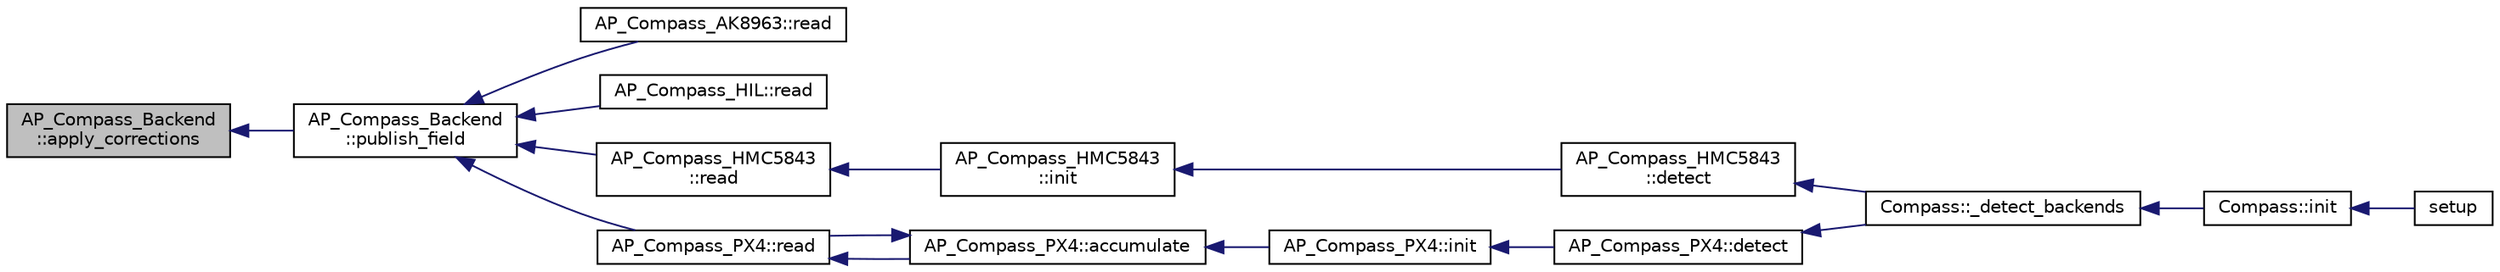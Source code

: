 digraph "AP_Compass_Backend::apply_corrections"
{
 // INTERACTIVE_SVG=YES
  edge [fontname="Helvetica",fontsize="10",labelfontname="Helvetica",labelfontsize="10"];
  node [fontname="Helvetica",fontsize="10",shape=record];
  rankdir="LR";
  Node1 [label="AP_Compass_Backend\l::apply_corrections",height=0.2,width=0.4,color="black", fillcolor="grey75", style="filled" fontcolor="black"];
  Node1 -> Node2 [dir="back",color="midnightblue",fontsize="10",style="solid",fontname="Helvetica"];
  Node2 [label="AP_Compass_Backend\l::publish_field",height=0.2,width=0.4,color="black", fillcolor="white", style="filled",URL="$classAP__Compass__Backend.html#ad14147ac2825d3c09106ccfd1328b3f0"];
  Node2 -> Node3 [dir="back",color="midnightblue",fontsize="10",style="solid",fontname="Helvetica"];
  Node3 [label="AP_Compass_AK8963::read",height=0.2,width=0.4,color="black", fillcolor="white", style="filled",URL="$classAP__Compass__AK8963.html#ac4caa27d1b730a9af2fca4300ad76535"];
  Node2 -> Node4 [dir="back",color="midnightblue",fontsize="10",style="solid",fontname="Helvetica"];
  Node4 [label="AP_Compass_HIL::read",height=0.2,width=0.4,color="black", fillcolor="white", style="filled",URL="$classAP__Compass__HIL.html#a3bc4611f991ad36e689f68e610dd52eb"];
  Node2 -> Node5 [dir="back",color="midnightblue",fontsize="10",style="solid",fontname="Helvetica"];
  Node5 [label="AP_Compass_HMC5843\l::read",height=0.2,width=0.4,color="black", fillcolor="white", style="filled",URL="$classAP__Compass__HMC5843.html#afbf15e406f6274c4ed9aab8212411a54"];
  Node5 -> Node6 [dir="back",color="midnightblue",fontsize="10",style="solid",fontname="Helvetica"];
  Node6 [label="AP_Compass_HMC5843\l::init",height=0.2,width=0.4,color="black", fillcolor="white", style="filled",URL="$classAP__Compass__HMC5843.html#ae8fe5f87eb75452d7cfd4293a9bbfc7e"];
  Node6 -> Node7 [dir="back",color="midnightblue",fontsize="10",style="solid",fontname="Helvetica"];
  Node7 [label="AP_Compass_HMC5843\l::detect",height=0.2,width=0.4,color="black", fillcolor="white", style="filled",URL="$classAP__Compass__HMC5843.html#a24c7d88a8f69532e40f96c5a0db25364"];
  Node7 -> Node8 [dir="back",color="midnightblue",fontsize="10",style="solid",fontname="Helvetica"];
  Node8 [label="Compass::_detect_backends",height=0.2,width=0.4,color="black", fillcolor="white", style="filled",URL="$classCompass.html#a1c48170d8c8966b22fb150b1634443ec"];
  Node8 -> Node9 [dir="back",color="midnightblue",fontsize="10",style="solid",fontname="Helvetica"];
  Node9 [label="Compass::init",height=0.2,width=0.4,color="black", fillcolor="white", style="filled",URL="$classCompass.html#a190aefc281aba88c7b16e4fc58035c5e"];
  Node9 -> Node10 [dir="back",color="midnightblue",fontsize="10",style="solid",fontname="Helvetica"];
  Node10 [label="setup",height=0.2,width=0.4,color="black", fillcolor="white", style="filled",URL="$AHRS__Test_8pde.html#a7dfd9b79bc5a37d7df40207afbc5431f"];
  Node2 -> Node11 [dir="back",color="midnightblue",fontsize="10",style="solid",fontname="Helvetica"];
  Node11 [label="AP_Compass_PX4::read",height=0.2,width=0.4,color="black", fillcolor="white", style="filled",URL="$classAP__Compass__PX4.html#a4e20dea88905e71e94524c33a95ff76c"];
  Node11 -> Node12 [dir="back",color="midnightblue",fontsize="10",style="solid",fontname="Helvetica"];
  Node12 [label="AP_Compass_PX4::accumulate",height=0.2,width=0.4,color="black", fillcolor="white", style="filled",URL="$classAP__Compass__PX4.html#a8373d2a862e3a8cc6b5caf93564c94f9"];
  Node12 -> Node13 [dir="back",color="midnightblue",fontsize="10",style="solid",fontname="Helvetica"];
  Node13 [label="AP_Compass_PX4::init",height=0.2,width=0.4,color="black", fillcolor="white", style="filled",URL="$classAP__Compass__PX4.html#a107c003aea3eff458ade1c3f263d0600"];
  Node13 -> Node14 [dir="back",color="midnightblue",fontsize="10",style="solid",fontname="Helvetica"];
  Node14 [label="AP_Compass_PX4::detect",height=0.2,width=0.4,color="black", fillcolor="white", style="filled",URL="$classAP__Compass__PX4.html#a31f9519f4a0c078771749e2bce1dd988"];
  Node14 -> Node8 [dir="back",color="midnightblue",fontsize="10",style="solid",fontname="Helvetica"];
  Node12 -> Node11 [dir="back",color="midnightblue",fontsize="10",style="solid",fontname="Helvetica"];
}
